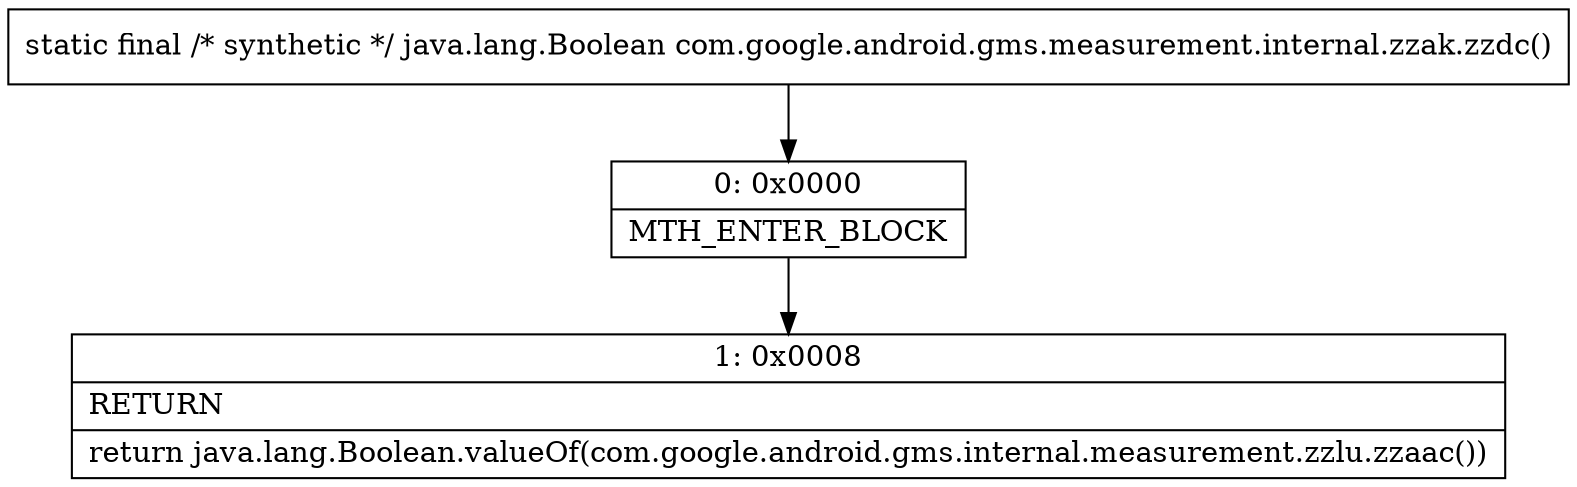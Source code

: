 digraph "CFG forcom.google.android.gms.measurement.internal.zzak.zzdc()Ljava\/lang\/Boolean;" {
Node_0 [shape=record,label="{0\:\ 0x0000|MTH_ENTER_BLOCK\l}"];
Node_1 [shape=record,label="{1\:\ 0x0008|RETURN\l|return java.lang.Boolean.valueOf(com.google.android.gms.internal.measurement.zzlu.zzaac())\l}"];
MethodNode[shape=record,label="{static final \/* synthetic *\/ java.lang.Boolean com.google.android.gms.measurement.internal.zzak.zzdc() }"];
MethodNode -> Node_0;
Node_0 -> Node_1;
}

